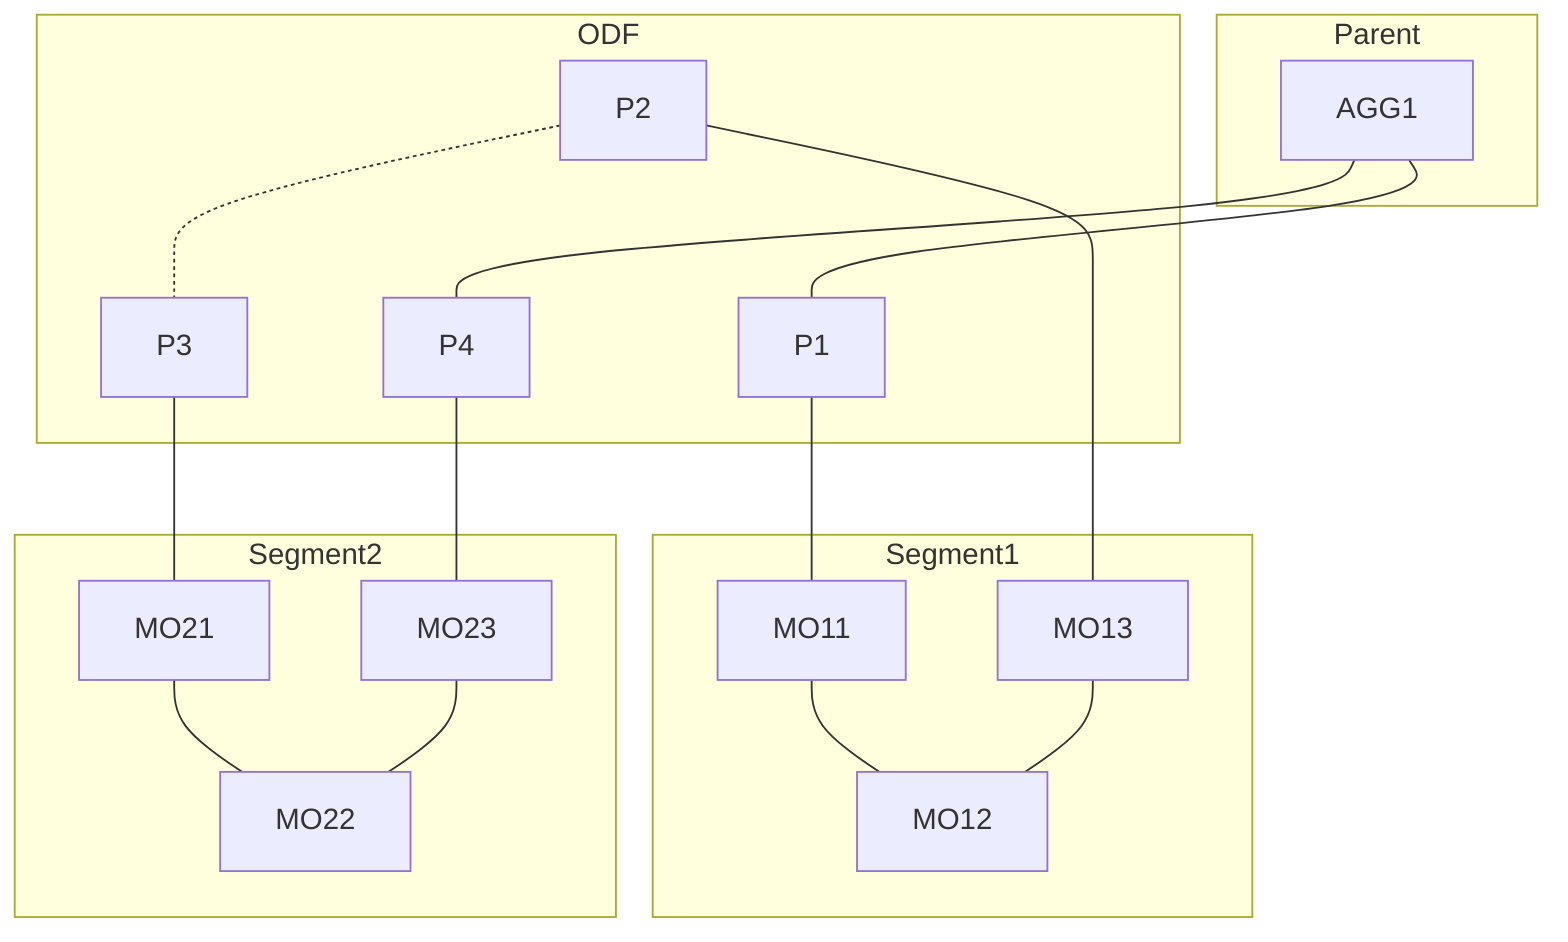 graph TB
    subgraph Parent
    AGG1
    end
    subgraph ODF
    P1
    P2
    P3
    P4
    end
    subgraph Segment1
    MO11
    MO12
    MO13
    end
    subgraph Segment2
    MO21
    MO22
    MO23
    end
    AGG1 --- P1
    P1   --- MO11
    P2   -.- P3
    P2   --- MO13
    MO11 --- MO12
    MO13 --- MO12
    P3   --- MO21
    AGG1 --- P4
    P4   --- MO23
    MO21 --- MO22
    MO23 --- MO22